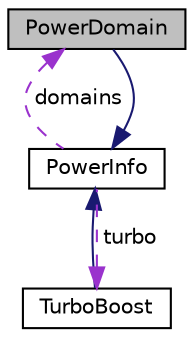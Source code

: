 digraph "PowerDomain"
{
  edge [fontname="Helvetica",fontsize="10",labelfontname="Helvetica",labelfontsize="10"];
  node [fontname="Helvetica",fontsize="10",shape=record];
  Node1 [label="PowerDomain",height=0.2,width=0.4,color="black", fillcolor="grey75", style="filled", fontcolor="black"];
  Node2 -> Node1 [dir="back",color="midnightblue",fontsize="10",style="solid",fontname="Helvetica"];
  Node2 [label="PowerInfo",height=0.2,width=0.4,color="black", fillcolor="white", style="filled",URL="$structPowerInfo.html",tooltip="Information structure of CPU&#39;s power measurement facility. "];
  Node3 -> Node2 [dir="back",color="darkorchid3",fontsize="10",style="dashed",label=" turbo" ,fontname="Helvetica"];
  Node3 [label="TurboBoost",height=0.2,width=0.4,color="black", fillcolor="white", style="filled",URL="$structTurboBoost.html",tooltip="Information structure of CPU&#39;s turbo mode. "];
  Node2 -> Node3 [dir="back",color="midnightblue",fontsize="10",style="solid",fontname="Helvetica"];
  Node1 -> Node2 [dir="back",color="darkorchid3",fontsize="10",style="dashed",label=" domains" ,fontname="Helvetica"];
}
